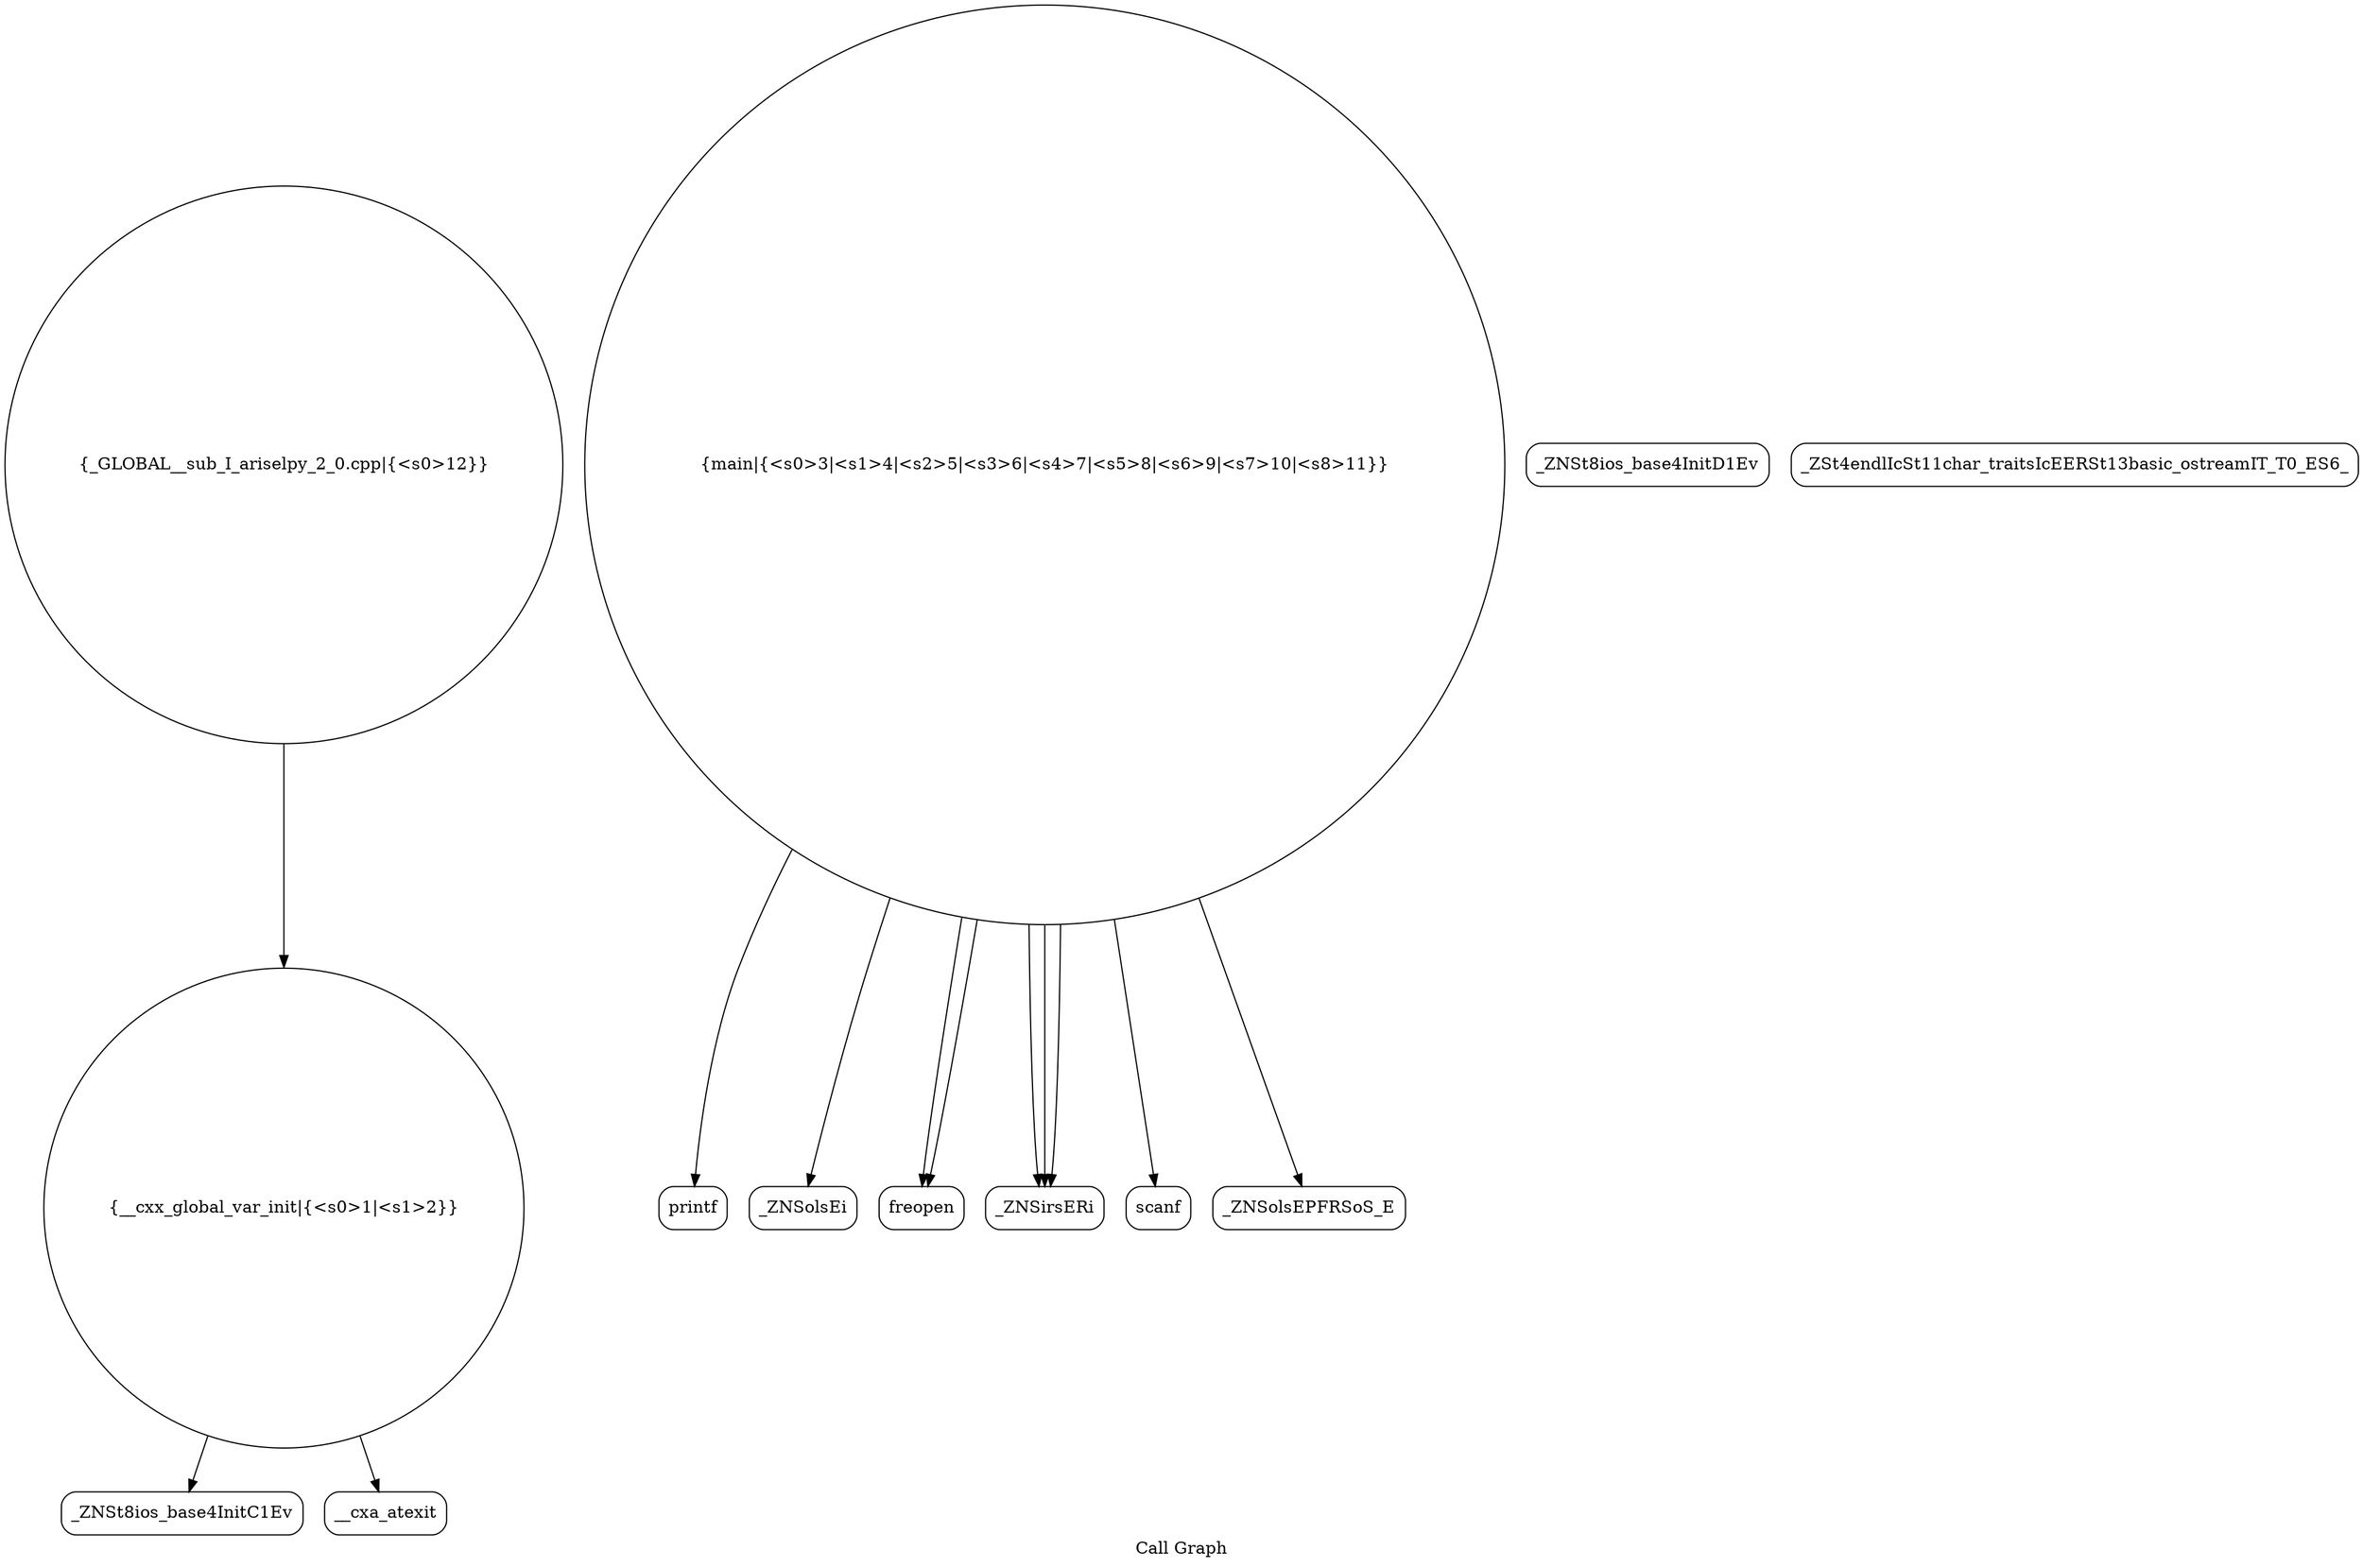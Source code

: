 digraph "Call Graph" {
	label="Call Graph";

	Node0x555b7dd04290 [shape=record,shape=circle,label="{__cxx_global_var_init|{<s0>1|<s1>2}}"];
	Node0x555b7dd04290:s0 -> Node0x555b7dd04720[color=black];
	Node0x555b7dd04290:s1 -> Node0x555b7dd04820[color=black];
	Node0x555b7dd04a20 [shape=record,shape=Mrecord,label="{printf}"];
	Node0x555b7dd047a0 [shape=record,shape=Mrecord,label="{_ZNSt8ios_base4InitD1Ev}"];
	Node0x555b7dd04b20 [shape=record,shape=Mrecord,label="{_ZNSolsEi}"];
	Node0x555b7dd048a0 [shape=record,shape=circle,label="{main|{<s0>3|<s1>4|<s2>5|<s3>6|<s4>7|<s5>8|<s6>9|<s7>10|<s8>11}}"];
	Node0x555b7dd048a0:s0 -> Node0x555b7dd04920[color=black];
	Node0x555b7dd048a0:s1 -> Node0x555b7dd04920[color=black];
	Node0x555b7dd048a0:s2 -> Node0x555b7dd049a0[color=black];
	Node0x555b7dd048a0:s3 -> Node0x555b7dd04a20[color=black];
	Node0x555b7dd048a0:s4 -> Node0x555b7dd049a0[color=black];
	Node0x555b7dd048a0:s5 -> Node0x555b7dd049a0[color=black];
	Node0x555b7dd048a0:s6 -> Node0x555b7dd04aa0[color=black];
	Node0x555b7dd048a0:s7 -> Node0x555b7dd04b20[color=black];
	Node0x555b7dd048a0:s8 -> Node0x555b7dd04ba0[color=black];
	Node0x555b7dd04c20 [shape=record,shape=Mrecord,label="{_ZSt4endlIcSt11char_traitsIcEERSt13basic_ostreamIT_T0_ES6_}"];
	Node0x555b7dd049a0 [shape=record,shape=Mrecord,label="{_ZNSirsERi}"];
	Node0x555b7dd04720 [shape=record,shape=Mrecord,label="{_ZNSt8ios_base4InitC1Ev}"];
	Node0x555b7dd04aa0 [shape=record,shape=Mrecord,label="{scanf}"];
	Node0x555b7dd04820 [shape=record,shape=Mrecord,label="{__cxa_atexit}"];
	Node0x555b7dd04ba0 [shape=record,shape=Mrecord,label="{_ZNSolsEPFRSoS_E}"];
	Node0x555b7dd04920 [shape=record,shape=Mrecord,label="{freopen}"];
	Node0x555b7dd04ca0 [shape=record,shape=circle,label="{_GLOBAL__sub_I_ariselpy_2_0.cpp|{<s0>12}}"];
	Node0x555b7dd04ca0:s0 -> Node0x555b7dd04290[color=black];
}
